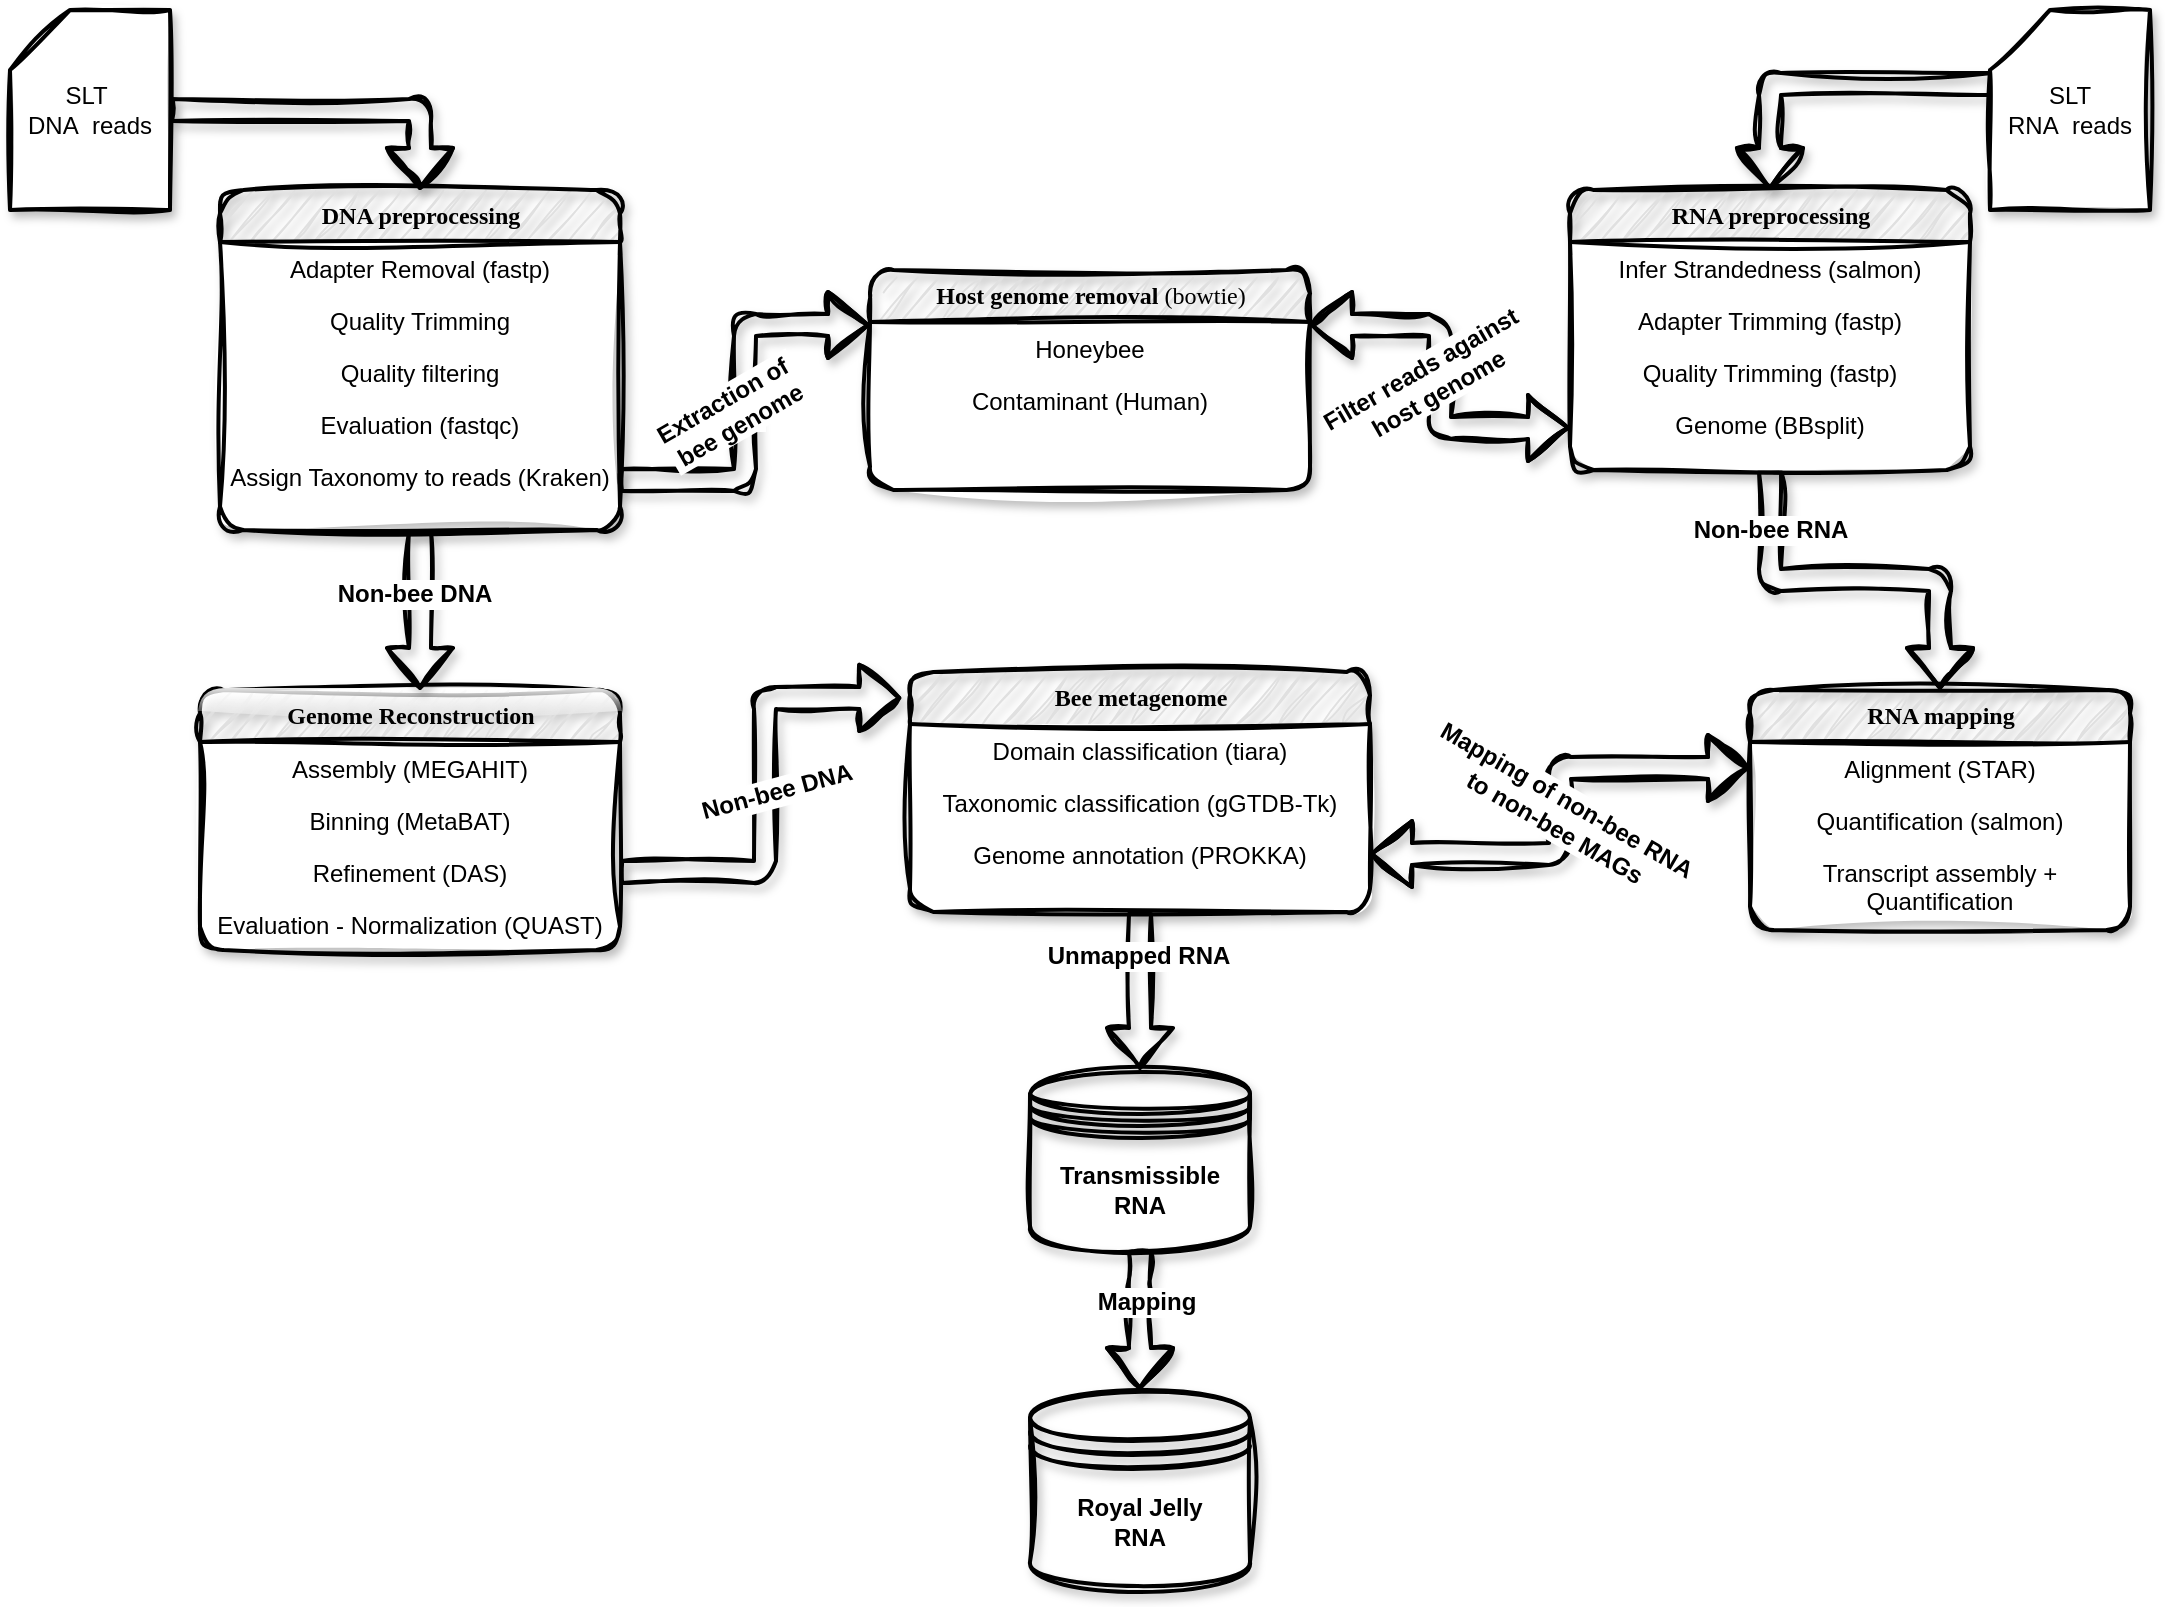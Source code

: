 <mxfile version="27.1.3">
  <diagram name="Page-1" id="I-lq6YLUThv6dxfTA4IS">
    <mxGraphModel dx="2066" dy="1186" grid="1" gridSize="10" guides="1" tooltips="1" connect="1" arrows="1" fold="1" page="1" pageScale="1" pageWidth="850" pageHeight="1100" math="0" shadow="0">
      <root>
        <mxCell id="0" />
        <mxCell id="1" parent="0" />
        <mxCell id="cvJpNaN4AxF_znYrUF_U-1" value="&lt;b&gt;DNA preprocessing&lt;/b&gt;" style="swimlane;html=1;fontStyle=0;childLayout=stackLayout;horizontal=1;startSize=26;fillColor=#e0e0e0;horizontalStack=0;resizeParent=1;resizeLast=0;collapsible=1;marginBottom=0;swimlaneFillColor=#ffffff;align=center;rounded=1;shadow=1;comic=0;labelBackgroundColor=none;strokeWidth=2;fontFamily=Verdana;fontSize=12;sketch=1;curveFitting=1;jiggle=2;" parent="1" vertex="1">
          <mxGeometry x="160" y="130" width="200" height="170" as="geometry" />
        </mxCell>
        <mxCell id="cvJpNaN4AxF_znYrUF_U-2" value="Adapter Removal (fastp)" style="text;html=1;strokeColor=none;fillColor=none;spacingLeft=4;spacingRight=4;whiteSpace=wrap;overflow=hidden;rotatable=0;points=[[0,0.5],[1,0.5]];portConstraint=eastwest;align=center;" parent="cvJpNaN4AxF_znYrUF_U-1" vertex="1">
          <mxGeometry y="26" width="200" height="26" as="geometry" />
        </mxCell>
        <mxCell id="cvJpNaN4AxF_znYrUF_U-3" value="Quality Trimming" style="text;html=1;strokeColor=none;fillColor=none;spacingLeft=4;spacingRight=4;whiteSpace=wrap;overflow=hidden;rotatable=0;points=[[0,0.5],[1,0.5]];portConstraint=eastwest;align=center;" parent="cvJpNaN4AxF_znYrUF_U-1" vertex="1">
          <mxGeometry y="52" width="200" height="26" as="geometry" />
        </mxCell>
        <mxCell id="cvJpNaN4AxF_znYrUF_U-4" value="Quality filtering" style="text;html=1;strokeColor=none;fillColor=none;spacingLeft=4;spacingRight=4;whiteSpace=wrap;overflow=hidden;rotatable=0;points=[[0,0.5],[1,0.5]];portConstraint=eastwest;align=center;" parent="cvJpNaN4AxF_znYrUF_U-1" vertex="1">
          <mxGeometry y="78" width="200" height="26" as="geometry" />
        </mxCell>
        <mxCell id="cvJpNaN4AxF_znYrUF_U-5" value="Evaluation (fastqc)" style="text;html=1;strokeColor=none;fillColor=none;spacingLeft=4;spacingRight=4;whiteSpace=wrap;overflow=hidden;rotatable=0;points=[[0,0.5],[1,0.5]];portConstraint=eastwest;align=center;" parent="cvJpNaN4AxF_znYrUF_U-1" vertex="1">
          <mxGeometry y="104" width="200" height="26" as="geometry" />
        </mxCell>
        <mxCell id="cvJpNaN4AxF_znYrUF_U-6" value="Assign Taxonomy to reads (Kraken)" style="text;html=1;strokeColor=none;fillColor=none;spacingLeft=4;spacingRight=4;whiteSpace=wrap;overflow=hidden;rotatable=0;points=[[0,0.5],[1,0.5]];portConstraint=eastwest;align=center;" parent="cvJpNaN4AxF_znYrUF_U-1" vertex="1">
          <mxGeometry y="130" width="200" height="30" as="geometry" />
        </mxCell>
        <mxCell id="cvJpNaN4AxF_znYrUF_U-8" value="&lt;b&gt;Genome Reconstruction&lt;/b&gt;" style="swimlane;html=1;fontStyle=0;childLayout=stackLayout;horizontal=1;startSize=26;fillColor=#e0e0e0;horizontalStack=0;resizeParent=1;resizeLast=0;collapsible=1;marginBottom=0;swimlaneFillColor=#ffffff;align=center;rounded=1;shadow=1;comic=0;labelBackgroundColor=none;strokeWidth=2;fontFamily=Verdana;fontSize=12;sketch=1;curveFitting=1;jiggle=2;glass=1;" parent="1" vertex="1">
          <mxGeometry x="150" y="380" width="210" height="130" as="geometry" />
        </mxCell>
        <mxCell id="cvJpNaN4AxF_znYrUF_U-9" value="Assembly (MEGAHIT)" style="text;html=1;strokeColor=none;fillColor=none;spacingLeft=4;spacingRight=4;whiteSpace=wrap;overflow=hidden;rotatable=0;points=[[0,0.5],[1,0.5]];portConstraint=eastwest;align=center;" parent="cvJpNaN4AxF_znYrUF_U-8" vertex="1">
          <mxGeometry y="26" width="210" height="26" as="geometry" />
        </mxCell>
        <mxCell id="cvJpNaN4AxF_znYrUF_U-10" value="Binning (MetaBAT)" style="text;html=1;strokeColor=none;fillColor=none;spacingLeft=4;spacingRight=4;whiteSpace=wrap;overflow=hidden;rotatable=0;points=[[0,0.5],[1,0.5]];portConstraint=eastwest;align=center;" parent="cvJpNaN4AxF_znYrUF_U-8" vertex="1">
          <mxGeometry y="52" width="210" height="26" as="geometry" />
        </mxCell>
        <mxCell id="cvJpNaN4AxF_znYrUF_U-11" value="Refinement (DAS)" style="text;html=1;strokeColor=none;fillColor=none;spacingLeft=4;spacingRight=4;whiteSpace=wrap;overflow=hidden;rotatable=0;points=[[0,0.5],[1,0.5]];portConstraint=eastwest;align=center;" parent="cvJpNaN4AxF_znYrUF_U-8" vertex="1">
          <mxGeometry y="78" width="210" height="26" as="geometry" />
        </mxCell>
        <mxCell id="cvJpNaN4AxF_znYrUF_U-12" value="&lt;div&gt;Evaluation - Normalization (QUAST)&lt;/div&gt;&lt;div&gt;&lt;br&gt;&lt;/div&gt;&lt;div&gt;&lt;br&gt;&lt;/div&gt;" style="text;html=1;strokeColor=none;fillColor=none;spacingLeft=4;spacingRight=4;whiteSpace=wrap;overflow=hidden;rotatable=0;points=[[0,0.5],[1,0.5]];portConstraint=eastwest;align=center;" parent="cvJpNaN4AxF_znYrUF_U-8" vertex="1">
          <mxGeometry y="104" width="210" height="26" as="geometry" />
        </mxCell>
        <mxCell id="cvJpNaN4AxF_znYrUF_U-18" value="&lt;b&gt;Host genome removal&lt;/b&gt; (bowtie)" style="swimlane;html=1;fontStyle=0;childLayout=stackLayout;horizontal=1;startSize=26;fillColor=#e0e0e0;horizontalStack=0;resizeParent=1;resizeLast=0;collapsible=1;marginBottom=0;swimlaneFillColor=#ffffff;align=center;rounded=1;shadow=1;comic=0;labelBackgroundColor=none;strokeWidth=2;fontFamily=Verdana;fontSize=12;sketch=1;curveFitting=1;jiggle=2;glass=0;" parent="1" vertex="1">
          <mxGeometry x="485" y="170" width="220" height="110" as="geometry">
            <mxRectangle x="460" y="140" width="220" height="30" as="alternateBounds" />
          </mxGeometry>
        </mxCell>
        <mxCell id="cvJpNaN4AxF_znYrUF_U-19" value="Honeybee" style="text;html=1;strokeColor=none;fillColor=none;spacingLeft=4;spacingRight=4;whiteSpace=wrap;overflow=hidden;rotatable=0;points=[[0,0.5],[1,0.5]];portConstraint=eastwest;align=center;" parent="cvJpNaN4AxF_znYrUF_U-18" vertex="1">
          <mxGeometry y="26" width="220" height="26" as="geometry" />
        </mxCell>
        <mxCell id="cvJpNaN4AxF_znYrUF_U-20" value="Contaminant (Human)" style="text;html=1;strokeColor=none;fillColor=none;spacingLeft=4;spacingRight=4;whiteSpace=wrap;overflow=hidden;rotatable=0;points=[[0,0.5],[1,0.5]];portConstraint=eastwest;align=center;" parent="cvJpNaN4AxF_znYrUF_U-18" vertex="1">
          <mxGeometry y="52" width="220" height="26" as="geometry" />
        </mxCell>
        <mxCell id="cvJpNaN4AxF_znYrUF_U-21" value="&lt;b&gt;Bee metagenome&lt;/b&gt;" style="swimlane;html=1;fontStyle=0;childLayout=stackLayout;horizontal=1;startSize=26;fillColor=#e0e0e0;horizontalStack=0;resizeParent=1;resizeLast=0;collapsible=1;marginBottom=0;swimlaneFillColor=#ffffff;align=center;rounded=1;shadow=1;comic=0;labelBackgroundColor=none;strokeWidth=2;fontFamily=Verdana;fontSize=12;sketch=1;curveFitting=1;jiggle=2;" parent="1" vertex="1">
          <mxGeometry x="505" y="371" width="230" height="120" as="geometry" />
        </mxCell>
        <mxCell id="cvJpNaN4AxF_znYrUF_U-22" value="Domain classification (tiara)" style="text;html=1;strokeColor=none;fillColor=none;spacingLeft=4;spacingRight=4;whiteSpace=wrap;overflow=hidden;rotatable=0;points=[[0,0.5],[1,0.5]];portConstraint=eastwest;align=center;" parent="cvJpNaN4AxF_znYrUF_U-21" vertex="1">
          <mxGeometry y="26" width="230" height="26" as="geometry" />
        </mxCell>
        <mxCell id="cvJpNaN4AxF_znYrUF_U-23" value="Taxonomic classification (gGTDB-Tk)" style="text;html=1;strokeColor=none;fillColor=none;spacingLeft=4;spacingRight=4;whiteSpace=wrap;overflow=hidden;rotatable=0;points=[[0,0.5],[1,0.5]];portConstraint=eastwest;align=center;" parent="cvJpNaN4AxF_znYrUF_U-21" vertex="1">
          <mxGeometry y="52" width="230" height="26" as="geometry" />
        </mxCell>
        <mxCell id="cvJpNaN4AxF_znYrUF_U-24" value="Genome annotation (PROKKA)" style="text;html=1;strokeColor=none;fillColor=none;spacingLeft=4;spacingRight=4;whiteSpace=wrap;overflow=hidden;rotatable=0;points=[[0,0.5],[1,0.5]];portConstraint=eastwest;align=center;" parent="cvJpNaN4AxF_znYrUF_U-21" vertex="1">
          <mxGeometry y="78" width="230" height="26" as="geometry" />
        </mxCell>
        <mxCell id="cvJpNaN4AxF_znYrUF_U-25" style="edgeStyle=orthogonalEdgeStyle;html=1;labelBackgroundColor=none;startFill=0;endFill=1;fontFamily=Verdana;fontSize=12;shape=flexArrow;strokeWidth=2;sketch=1;curveFitting=1;jiggle=2;shadow=1;" parent="1" source="cvJpNaN4AxF_znYrUF_U-1" target="cvJpNaN4AxF_znYrUF_U-8" edge="1">
          <mxGeometry relative="1" as="geometry">
            <Array as="points">
              <mxPoint x="275" y="280" />
              <mxPoint x="275" y="280" />
            </Array>
          </mxGeometry>
        </mxCell>
        <mxCell id="cvJpNaN4AxF_znYrUF_U-26" value="Non-bee DNA" style="edgeLabel;html=1;align=center;verticalAlign=middle;resizable=0;points=[];fontStyle=1;fontSize=12;" parent="cvJpNaN4AxF_znYrUF_U-25" vertex="1" connectable="0">
          <mxGeometry x="-0.2" y="-3" relative="1" as="geometry">
            <mxPoint as="offset" />
          </mxGeometry>
        </mxCell>
        <mxCell id="cvJpNaN4AxF_znYrUF_U-27" style="edgeStyle=orthogonalEdgeStyle;html=1;labelBackgroundColor=none;startFill=1;endFill=1;fontFamily=Verdana;fontSize=12;exitX=0;exitY=0.5;exitDx=0;exitDy=0;startArrow=classic;entryX=1;entryY=0.25;entryDx=0;entryDy=0;labelBorderColor=default;shape=flexArrow;strokeWidth=2;shadow=1;sketch=1;curveFitting=1;jiggle=2;" parent="1" source="cvJpNaN4AxF_znYrUF_U-48" target="cvJpNaN4AxF_znYrUF_U-18" edge="1">
          <mxGeometry relative="1" as="geometry">
            <mxPoint x="725" y="220" as="sourcePoint" />
          </mxGeometry>
        </mxCell>
        <mxCell id="cvJpNaN4AxF_znYrUF_U-28" style="edgeStyle=orthogonalEdgeStyle;html=1;exitX=1;exitY=0.5;entryX=0;entryY=0.25;labelBackgroundColor=none;startFill=0;endFill=1;fontFamily=Verdana;fontSize=12;entryDx=0;entryDy=0;shape=flexArrow;strokeWidth=2;shadow=1;sketch=1;curveFitting=1;jiggle=2;flowAnimation=0;" parent="1" source="cvJpNaN4AxF_znYrUF_U-6" target="cvJpNaN4AxF_znYrUF_U-18" edge="1">
          <mxGeometry relative="1" as="geometry" />
        </mxCell>
        <mxCell id="cvJpNaN4AxF_znYrUF_U-29" value="Text" style="edgeLabel;html=1;align=center;verticalAlign=middle;resizable=0;points=[];" parent="cvJpNaN4AxF_znYrUF_U-28" vertex="1" connectable="0">
          <mxGeometry x="-0.079" y="1" relative="1" as="geometry">
            <mxPoint as="offset" />
          </mxGeometry>
        </mxCell>
        <mxCell id="cvJpNaN4AxF_znYrUF_U-30" value="&lt;div&gt;Extraction of&amp;nbsp;&lt;/div&gt;&lt;div&gt;bee genome&lt;/div&gt;" style="edgeLabel;html=1;align=center;verticalAlign=middle;resizable=0;points=[];fontStyle=1;fontSize=12;rotation=-30;" parent="cvJpNaN4AxF_znYrUF_U-28" vertex="1" connectable="0">
          <mxGeometry x="-0.067" y="-2" relative="1" as="geometry">
            <mxPoint x="-9" y="-2" as="offset" />
          </mxGeometry>
        </mxCell>
        <mxCell id="cvJpNaN4AxF_znYrUF_U-31" style="edgeStyle=orthogonalEdgeStyle;html=1;labelBackgroundColor=none;startFill=1;endFill=1;fontFamily=Verdana;fontSize=12;startArrow=blockThin;shape=flexArrow;strokeWidth=2;sketch=1;curveFitting=1;jiggle=2;shadow=1;" parent="1" source="cvJpNaN4AxF_znYrUF_U-24" target="cvJpNaN4AxF_znYrUF_U-38" edge="1">
          <mxGeometry relative="1" as="geometry">
            <mxPoint x="915" y="570" as="targetPoint" />
            <mxPoint x="755" y="630" as="sourcePoint" />
          </mxGeometry>
        </mxCell>
        <mxCell id="cvJpNaN4AxF_znYrUF_U-32" value="&lt;div&gt;Mapping of non-bee RNA&amp;nbsp;&lt;/div&gt;&lt;div&gt;to non-bee MAGs&lt;/div&gt;" style="edgeLabel;html=1;align=center;verticalAlign=middle;resizable=0;points=[];rotation=30;fontStyle=1;labelBackgroundColor=default;labelBorderColor=none;fontSize=12;" parent="cvJpNaN4AxF_znYrUF_U-31" vertex="1" connectable="0">
          <mxGeometry relative="1" as="geometry">
            <mxPoint x="1" y="1" as="offset" />
          </mxGeometry>
        </mxCell>
        <mxCell id="cvJpNaN4AxF_znYrUF_U-33" style="edgeStyle=orthogonalEdgeStyle;html=1;exitX=0.5;exitY=1;labelBackgroundColor=none;startFill=0;endFill=1;fontFamily=Verdana;fontSize=12;exitDx=0;exitDy=0;entryX=0.5;entryY=0;entryDx=0;entryDy=0;shape=flexArrow;strokeWidth=2;shadow=1;sketch=1;curveFitting=1;jiggle=2;" parent="1" source="cvJpNaN4AxF_znYrUF_U-44" target="cvJpNaN4AxF_znYrUF_U-37" edge="1">
          <mxGeometry relative="1" as="geometry">
            <mxPoint x="1005" y="350" as="targetPoint" />
            <Array as="points" />
            <mxPoint x="845" y="350" as="sourcePoint" />
          </mxGeometry>
        </mxCell>
        <mxCell id="cvJpNaN4AxF_znYrUF_U-34" value="Non-bee RNA" style="edgeLabel;html=1;align=center;verticalAlign=middle;resizable=0;points=[];fontStyle=1;fontSize=12;" parent="cvJpNaN4AxF_znYrUF_U-33" vertex="1" connectable="0">
          <mxGeometry x="-0.297" y="3" relative="1" as="geometry">
            <mxPoint x="-14" y="-22" as="offset" />
          </mxGeometry>
        </mxCell>
        <mxCell id="cvJpNaN4AxF_znYrUF_U-35" style="edgeStyle=orthogonalEdgeStyle;rounded=1;orthogonalLoop=1;jettySize=auto;html=1;entryX=0.5;entryY=0;entryDx=0;entryDy=0;shape=flexArrow;shadow=1;sketch=1;curveFitting=1;jiggle=2;strokeWidth=2;" parent="1" source="cvJpNaN4AxF_znYrUF_U-36" target="cvJpNaN4AxF_znYrUF_U-1" edge="1">
          <mxGeometry relative="1" as="geometry">
            <mxPoint x="275" y="90" as="targetPoint" />
          </mxGeometry>
        </mxCell>
        <mxCell id="cvJpNaN4AxF_znYrUF_U-36" value="&lt;div&gt;SLT&amp;nbsp;&lt;/div&gt;&lt;div&gt;DNA&amp;nbsp; reads&lt;/div&gt;" style="shape=card;whiteSpace=wrap;html=1;sketch=1;curveFitting=1;jiggle=2;shadow=1;strokeWidth=2;" parent="1" vertex="1">
          <mxGeometry x="55" y="40" width="80" height="100" as="geometry" />
        </mxCell>
        <mxCell id="cvJpNaN4AxF_znYrUF_U-37" value="&lt;b&gt;RNA mapping&lt;/b&gt;" style="swimlane;html=1;fontStyle=0;childLayout=stackLayout;horizontal=1;startSize=26;fillColor=#e0e0e0;horizontalStack=0;resizeParent=1;resizeLast=0;collapsible=1;marginBottom=0;swimlaneFillColor=#ffffff;align=center;rounded=1;shadow=1;comic=0;labelBackgroundColor=none;strokeWidth=2;fontFamily=Verdana;fontSize=12;sketch=1;curveFitting=1;jiggle=2;" parent="1" vertex="1">
          <mxGeometry x="925" y="380" width="190" height="120" as="geometry" />
        </mxCell>
        <mxCell id="cvJpNaN4AxF_znYrUF_U-38" value="Alignment (STAR)" style="text;html=1;strokeColor=none;fillColor=none;spacingLeft=4;spacingRight=4;whiteSpace=wrap;overflow=hidden;rotatable=0;points=[[0,0.5],[1,0.5]];portConstraint=eastwest;align=center;" parent="cvJpNaN4AxF_znYrUF_U-37" vertex="1">
          <mxGeometry y="26" width="190" height="26" as="geometry" />
        </mxCell>
        <mxCell id="cvJpNaN4AxF_znYrUF_U-39" value="Quantification (salmon)" style="text;html=1;strokeColor=none;fillColor=none;spacingLeft=4;spacingRight=4;whiteSpace=wrap;overflow=hidden;rotatable=0;points=[[0,0.5],[1,0.5]];portConstraint=eastwest;align=center;" parent="cvJpNaN4AxF_znYrUF_U-37" vertex="1">
          <mxGeometry y="52" width="190" height="26" as="geometry" />
        </mxCell>
        <mxCell id="cvJpNaN4AxF_znYrUF_U-40" value="Transcript assembly + Quantification" style="text;html=1;strokeColor=none;fillColor=none;spacingLeft=4;spacingRight=4;whiteSpace=wrap;overflow=hidden;rotatable=0;points=[[0,0.5],[1,0.5]];portConstraint=eastwest;align=center;" parent="cvJpNaN4AxF_znYrUF_U-37" vertex="1">
          <mxGeometry y="78" width="190" height="42" as="geometry" />
        </mxCell>
        <mxCell id="cvJpNaN4AxF_znYrUF_U-44" value="&lt;b&gt;RNA preprocessing&lt;/b&gt;" style="swimlane;html=1;fontStyle=0;childLayout=stackLayout;horizontal=1;startSize=26;fillColor=#e0e0e0;horizontalStack=0;resizeParent=1;resizeLast=0;collapsible=1;marginBottom=0;swimlaneFillColor=#ffffff;align=center;rounded=1;shadow=1;comic=0;labelBackgroundColor=none;strokeWidth=2;fontFamily=Verdana;fontSize=12;sketch=1;curveFitting=1;jiggle=2;" parent="1" vertex="1">
          <mxGeometry x="835" y="130" width="200" height="140" as="geometry" />
        </mxCell>
        <mxCell id="cvJpNaN4AxF_znYrUF_U-45" value="Infer Strandedness (salmon)" style="text;html=1;strokeColor=none;fillColor=none;spacingLeft=4;spacingRight=4;whiteSpace=wrap;overflow=hidden;rotatable=0;points=[[0,0.5],[1,0.5]];portConstraint=eastwest;align=center;" parent="cvJpNaN4AxF_znYrUF_U-44" vertex="1">
          <mxGeometry y="26" width="200" height="26" as="geometry" />
        </mxCell>
        <mxCell id="cvJpNaN4AxF_znYrUF_U-46" value="Adapter Trimming (fastp)" style="text;html=1;strokeColor=none;fillColor=none;spacingLeft=4;spacingRight=4;whiteSpace=wrap;overflow=hidden;rotatable=0;points=[[0,0.5],[1,0.5]];portConstraint=eastwest;align=center;" parent="cvJpNaN4AxF_znYrUF_U-44" vertex="1">
          <mxGeometry y="52" width="200" height="26" as="geometry" />
        </mxCell>
        <mxCell id="cvJpNaN4AxF_znYrUF_U-47" value="Quality Trimming (fastp)" style="text;html=1;strokeColor=none;fillColor=none;spacingLeft=4;spacingRight=4;whiteSpace=wrap;overflow=hidden;rotatable=0;points=[[0,0.5],[1,0.5]];portConstraint=eastwest;align=center;" parent="cvJpNaN4AxF_znYrUF_U-44" vertex="1">
          <mxGeometry y="78" width="200" height="26" as="geometry" />
        </mxCell>
        <mxCell id="cvJpNaN4AxF_znYrUF_U-48" value="Genome (BBsplit)" style="text;html=1;strokeColor=none;fillColor=none;spacingLeft=4;spacingRight=4;whiteSpace=wrap;overflow=hidden;rotatable=1;points=[[0,0.5],[1,0.5]];portConstraint=eastwest;movable=1;resizable=1;deletable=1;editable=1;locked=0;connectable=1;align=center;" parent="cvJpNaN4AxF_znYrUF_U-44" vertex="1">
          <mxGeometry y="104" width="200" height="30" as="geometry" />
        </mxCell>
        <mxCell id="cvJpNaN4AxF_znYrUF_U-49" style="edgeStyle=orthogonalEdgeStyle;rounded=1;orthogonalLoop=1;jettySize=auto;html=1;entryX=0.5;entryY=0;entryDx=0;entryDy=0;exitX=0.025;exitY=0.37;exitDx=0;exitDy=0;exitPerimeter=0;shape=flexArrow;shadow=1;sketch=1;curveFitting=1;jiggle=2;strokeWidth=2;" parent="1" source="cvJpNaN4AxF_znYrUF_U-50" target="cvJpNaN4AxF_znYrUF_U-44" edge="1">
          <mxGeometry relative="1" as="geometry" />
        </mxCell>
        <mxCell id="cvJpNaN4AxF_znYrUF_U-50" value="&lt;div&gt;SLT&lt;/div&gt;&lt;div&gt;RNA&amp;nbsp; reads&lt;/div&gt;" style="shape=card;whiteSpace=wrap;html=1;sketch=1;curveFitting=1;jiggle=2;rounded=0;shadow=1;strokeWidth=2;" parent="1" vertex="1">
          <mxGeometry x="1045" y="40" width="80" height="100" as="geometry" />
        </mxCell>
        <mxCell id="cvJpNaN4AxF_znYrUF_U-56" value="" style="edgeStyle=orthogonalEdgeStyle;rounded=1;orthogonalLoop=1;jettySize=auto;html=1;entryX=0.5;entryY=0;entryDx=0;entryDy=0;exitX=0.5;exitY=1;exitDx=0;exitDy=0;shape=flexArrow;strokeWidth=2;shadow=1;sketch=1;curveFitting=1;jiggle=2;" parent="1" source="cvJpNaN4AxF_znYrUF_U-58" target="cvJpNaN4AxF_znYrUF_U-62" edge="1">
          <mxGeometry relative="1" as="geometry">
            <mxPoint x="170" y="680" as="sourcePoint" />
            <mxPoint x="165" y="791" as="targetPoint" />
            <Array as="points">
              <mxPoint x="620" y="680" />
              <mxPoint x="620" y="680" />
            </Array>
          </mxGeometry>
        </mxCell>
        <mxCell id="cvJpNaN4AxF_znYrUF_U-57" value="Mapping" style="edgeLabel;html=1;align=center;verticalAlign=middle;resizable=0;points=[];fontStyle=1;fontSize=12;" parent="cvJpNaN4AxF_znYrUF_U-56" vertex="1" connectable="0">
          <mxGeometry x="-0.275" y="3" relative="1" as="geometry">
            <mxPoint as="offset" />
          </mxGeometry>
        </mxCell>
        <mxCell id="cvJpNaN4AxF_znYrUF_U-58" value="&lt;div&gt;&lt;b&gt;Transmissible&lt;/b&gt;&lt;/div&gt;&lt;div&gt;&lt;b&gt;RNA&lt;br&gt;&lt;/b&gt;&lt;/div&gt;" style="shape=datastore;whiteSpace=wrap;html=1;strokeWidth=2;shadow=1;gradientColor=none;sketch=1;curveFitting=1;jiggle=2;fillColor=none;" parent="1" vertex="1">
          <mxGeometry x="565" y="570" width="110" height="90" as="geometry" />
        </mxCell>
        <mxCell id="cvJpNaN4AxF_znYrUF_U-59" style="edgeStyle=orthogonalEdgeStyle;rounded=1;orthogonalLoop=1;jettySize=auto;html=1;entryX=-0.019;entryY=0.108;entryDx=0;entryDy=0;entryPerimeter=0;shape=flexArrow;strokeWidth=2;shadow=1;sketch=1;curveFitting=1;jiggle=2;" parent="1" source="cvJpNaN4AxF_znYrUF_U-11" target="cvJpNaN4AxF_znYrUF_U-21" edge="1">
          <mxGeometry relative="1" as="geometry">
            <mxPoint x="515" y="406" as="targetPoint" />
          </mxGeometry>
        </mxCell>
        <mxCell id="cvJpNaN4AxF_znYrUF_U-60" value="Non-bee DNA " style="edgeLabel;html=1;align=center;verticalAlign=middle;resizable=0;points=[];rotation=-15;fontStyle=1;fontSize=12;" parent="cvJpNaN4AxF_znYrUF_U-59" vertex="1" connectable="0">
          <mxGeometry x="-0.175" relative="1" as="geometry">
            <mxPoint x="5" y="-19" as="offset" />
          </mxGeometry>
        </mxCell>
        <mxCell id="cvJpNaN4AxF_znYrUF_U-61" value="&lt;div&gt;Filter reads against&amp;nbsp;&lt;/div&gt;&lt;div&gt;host genome&lt;/div&gt;" style="edgeLabel;html=1;align=center;verticalAlign=middle;resizable=0;points=[];rotation=-30;fontStyle=1;fontSize=12;" parent="1" vertex="1" connectable="0">
          <mxGeometry x="765" y="225" as="geometry" />
        </mxCell>
        <mxCell id="cvJpNaN4AxF_znYrUF_U-62" value="&lt;div&gt;&lt;b&gt;Royal Jelly&lt;br&gt;&lt;/b&gt;&lt;/div&gt;&lt;div&gt;&lt;b&gt;RNA&lt;br&gt;&lt;/b&gt;&lt;/div&gt;" style="shape=datastore;whiteSpace=wrap;html=1;strokeWidth=2;fillColor=none;sketch=1;curveFitting=1;jiggle=2;shadow=1;" parent="1" vertex="1">
          <mxGeometry x="565" y="730" width="110" height="100" as="geometry" />
        </mxCell>
        <mxCell id="cvJpNaN4AxF_znYrUF_U-63" style="edgeStyle=orthogonalEdgeStyle;rounded=1;orthogonalLoop=1;jettySize=auto;html=1;exitX=0.5;exitY=1;exitDx=0;exitDy=0;shape=flexArrow;strokeWidth=2;shadow=1;sketch=1;curveFitting=1;jiggle=2;" parent="1" source="cvJpNaN4AxF_znYrUF_U-21" target="cvJpNaN4AxF_znYrUF_U-58" edge="1">
          <mxGeometry relative="1" as="geometry">
            <mxPoint x="600" y="470" as="sourcePoint" />
          </mxGeometry>
        </mxCell>
        <mxCell id="cvJpNaN4AxF_znYrUF_U-64" value="Unmapped RNA" style="edgeLabel;html=1;align=center;verticalAlign=middle;resizable=0;points=[];fontStyle=1;fontSize=12;" parent="cvJpNaN4AxF_znYrUF_U-63" vertex="1" connectable="0">
          <mxGeometry x="-0.448" y="-1" relative="1" as="geometry">
            <mxPoint as="offset" />
          </mxGeometry>
        </mxCell>
      </root>
    </mxGraphModel>
  </diagram>
</mxfile>

